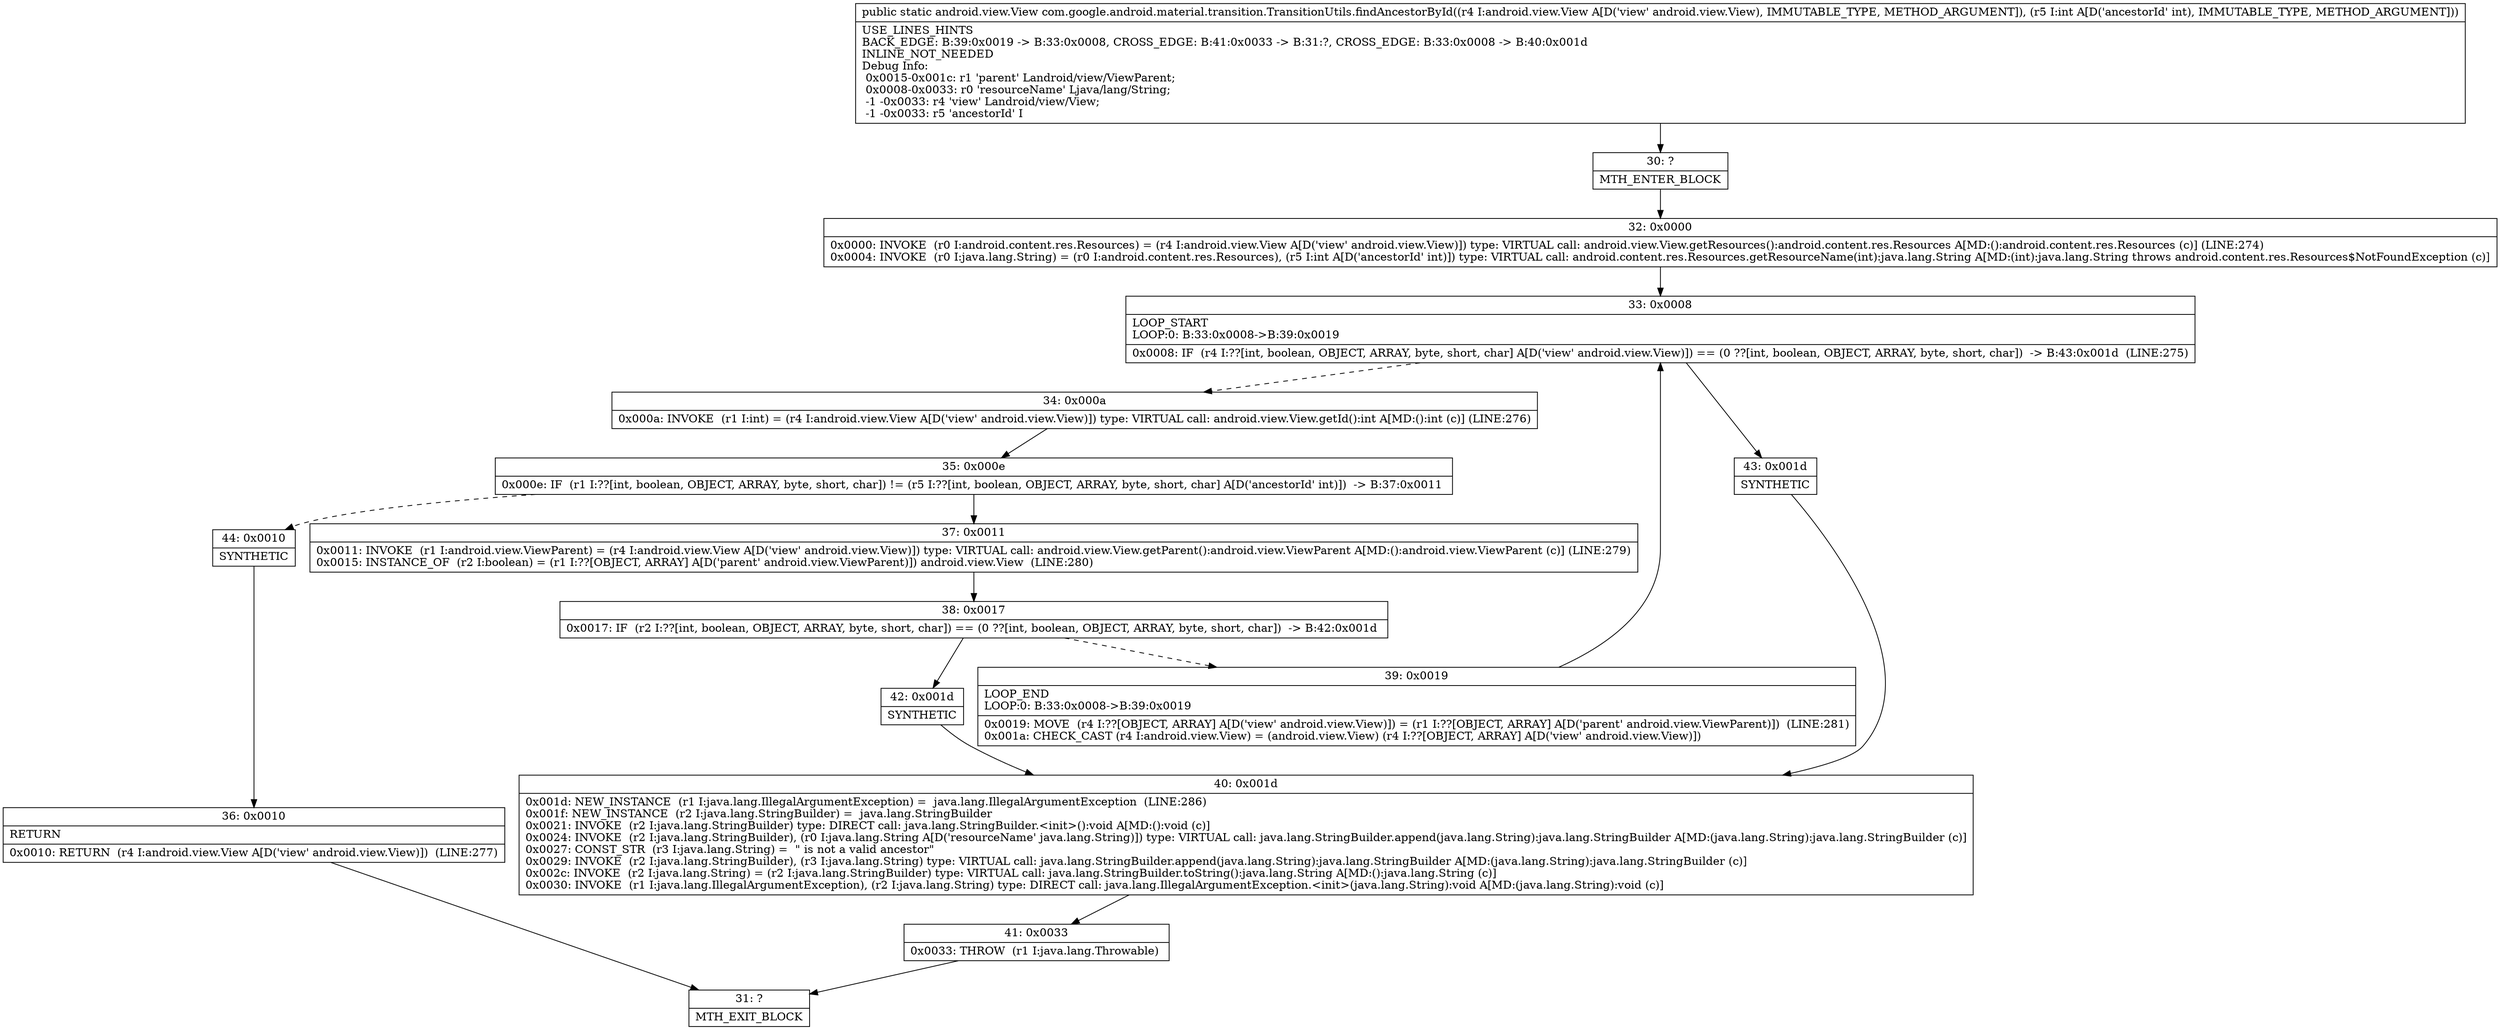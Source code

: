 digraph "CFG forcom.google.android.material.transition.TransitionUtils.findAncestorById(Landroid\/view\/View;I)Landroid\/view\/View;" {
Node_30 [shape=record,label="{30\:\ ?|MTH_ENTER_BLOCK\l}"];
Node_32 [shape=record,label="{32\:\ 0x0000|0x0000: INVOKE  (r0 I:android.content.res.Resources) = (r4 I:android.view.View A[D('view' android.view.View)]) type: VIRTUAL call: android.view.View.getResources():android.content.res.Resources A[MD:():android.content.res.Resources (c)] (LINE:274)\l0x0004: INVOKE  (r0 I:java.lang.String) = (r0 I:android.content.res.Resources), (r5 I:int A[D('ancestorId' int)]) type: VIRTUAL call: android.content.res.Resources.getResourceName(int):java.lang.String A[MD:(int):java.lang.String throws android.content.res.Resources$NotFoundException (c)]\l}"];
Node_33 [shape=record,label="{33\:\ 0x0008|LOOP_START\lLOOP:0: B:33:0x0008\-\>B:39:0x0019\l|0x0008: IF  (r4 I:??[int, boolean, OBJECT, ARRAY, byte, short, char] A[D('view' android.view.View)]) == (0 ??[int, boolean, OBJECT, ARRAY, byte, short, char])  \-\> B:43:0x001d  (LINE:275)\l}"];
Node_34 [shape=record,label="{34\:\ 0x000a|0x000a: INVOKE  (r1 I:int) = (r4 I:android.view.View A[D('view' android.view.View)]) type: VIRTUAL call: android.view.View.getId():int A[MD:():int (c)] (LINE:276)\l}"];
Node_35 [shape=record,label="{35\:\ 0x000e|0x000e: IF  (r1 I:??[int, boolean, OBJECT, ARRAY, byte, short, char]) != (r5 I:??[int, boolean, OBJECT, ARRAY, byte, short, char] A[D('ancestorId' int)])  \-\> B:37:0x0011 \l}"];
Node_37 [shape=record,label="{37\:\ 0x0011|0x0011: INVOKE  (r1 I:android.view.ViewParent) = (r4 I:android.view.View A[D('view' android.view.View)]) type: VIRTUAL call: android.view.View.getParent():android.view.ViewParent A[MD:():android.view.ViewParent (c)] (LINE:279)\l0x0015: INSTANCE_OF  (r2 I:boolean) = (r1 I:??[OBJECT, ARRAY] A[D('parent' android.view.ViewParent)]) android.view.View  (LINE:280)\l}"];
Node_38 [shape=record,label="{38\:\ 0x0017|0x0017: IF  (r2 I:??[int, boolean, OBJECT, ARRAY, byte, short, char]) == (0 ??[int, boolean, OBJECT, ARRAY, byte, short, char])  \-\> B:42:0x001d \l}"];
Node_39 [shape=record,label="{39\:\ 0x0019|LOOP_END\lLOOP:0: B:33:0x0008\-\>B:39:0x0019\l|0x0019: MOVE  (r4 I:??[OBJECT, ARRAY] A[D('view' android.view.View)]) = (r1 I:??[OBJECT, ARRAY] A[D('parent' android.view.ViewParent)])  (LINE:281)\l0x001a: CHECK_CAST (r4 I:android.view.View) = (android.view.View) (r4 I:??[OBJECT, ARRAY] A[D('view' android.view.View)]) \l}"];
Node_42 [shape=record,label="{42\:\ 0x001d|SYNTHETIC\l}"];
Node_40 [shape=record,label="{40\:\ 0x001d|0x001d: NEW_INSTANCE  (r1 I:java.lang.IllegalArgumentException) =  java.lang.IllegalArgumentException  (LINE:286)\l0x001f: NEW_INSTANCE  (r2 I:java.lang.StringBuilder) =  java.lang.StringBuilder \l0x0021: INVOKE  (r2 I:java.lang.StringBuilder) type: DIRECT call: java.lang.StringBuilder.\<init\>():void A[MD:():void (c)]\l0x0024: INVOKE  (r2 I:java.lang.StringBuilder), (r0 I:java.lang.String A[D('resourceName' java.lang.String)]) type: VIRTUAL call: java.lang.StringBuilder.append(java.lang.String):java.lang.StringBuilder A[MD:(java.lang.String):java.lang.StringBuilder (c)]\l0x0027: CONST_STR  (r3 I:java.lang.String) =  \" is not a valid ancestor\" \l0x0029: INVOKE  (r2 I:java.lang.StringBuilder), (r3 I:java.lang.String) type: VIRTUAL call: java.lang.StringBuilder.append(java.lang.String):java.lang.StringBuilder A[MD:(java.lang.String):java.lang.StringBuilder (c)]\l0x002c: INVOKE  (r2 I:java.lang.String) = (r2 I:java.lang.StringBuilder) type: VIRTUAL call: java.lang.StringBuilder.toString():java.lang.String A[MD:():java.lang.String (c)]\l0x0030: INVOKE  (r1 I:java.lang.IllegalArgumentException), (r2 I:java.lang.String) type: DIRECT call: java.lang.IllegalArgumentException.\<init\>(java.lang.String):void A[MD:(java.lang.String):void (c)]\l}"];
Node_41 [shape=record,label="{41\:\ 0x0033|0x0033: THROW  (r1 I:java.lang.Throwable) \l}"];
Node_31 [shape=record,label="{31\:\ ?|MTH_EXIT_BLOCK\l}"];
Node_44 [shape=record,label="{44\:\ 0x0010|SYNTHETIC\l}"];
Node_36 [shape=record,label="{36\:\ 0x0010|RETURN\l|0x0010: RETURN  (r4 I:android.view.View A[D('view' android.view.View)])  (LINE:277)\l}"];
Node_43 [shape=record,label="{43\:\ 0x001d|SYNTHETIC\l}"];
MethodNode[shape=record,label="{public static android.view.View com.google.android.material.transition.TransitionUtils.findAncestorById((r4 I:android.view.View A[D('view' android.view.View), IMMUTABLE_TYPE, METHOD_ARGUMENT]), (r5 I:int A[D('ancestorId' int), IMMUTABLE_TYPE, METHOD_ARGUMENT]))  | USE_LINES_HINTS\lBACK_EDGE: B:39:0x0019 \-\> B:33:0x0008, CROSS_EDGE: B:41:0x0033 \-\> B:31:?, CROSS_EDGE: B:33:0x0008 \-\> B:40:0x001d\lINLINE_NOT_NEEDED\lDebug Info:\l  0x0015\-0x001c: r1 'parent' Landroid\/view\/ViewParent;\l  0x0008\-0x0033: r0 'resourceName' Ljava\/lang\/String;\l  \-1 \-0x0033: r4 'view' Landroid\/view\/View;\l  \-1 \-0x0033: r5 'ancestorId' I\l}"];
MethodNode -> Node_30;Node_30 -> Node_32;
Node_32 -> Node_33;
Node_33 -> Node_34[style=dashed];
Node_33 -> Node_43;
Node_34 -> Node_35;
Node_35 -> Node_37;
Node_35 -> Node_44[style=dashed];
Node_37 -> Node_38;
Node_38 -> Node_39[style=dashed];
Node_38 -> Node_42;
Node_39 -> Node_33;
Node_42 -> Node_40;
Node_40 -> Node_41;
Node_41 -> Node_31;
Node_44 -> Node_36;
Node_36 -> Node_31;
Node_43 -> Node_40;
}

